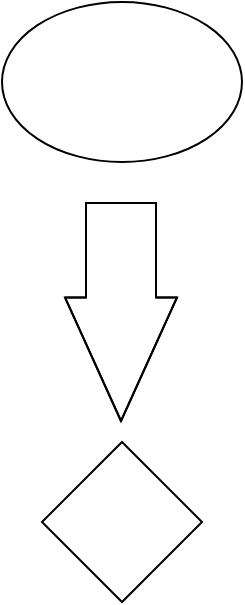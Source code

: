 <mxfile version="24.7.16">
  <diagram name="Página-1" id="dF_1gfTMUh-b7ktBkAjg">
    <mxGraphModel dx="1050" dy="569" grid="1" gridSize="10" guides="1" tooltips="1" connect="1" arrows="1" fold="1" page="1" pageScale="1" pageWidth="827" pageHeight="1169" math="0" shadow="0">
      <root>
        <mxCell id="0" />
        <mxCell id="1" parent="0" />
        <mxCell id="SYozwbhqpHX2PgNL5o8S-1" value="" style="ellipse;whiteSpace=wrap;html=1;" vertex="1" parent="1">
          <mxGeometry x="340" y="60" width="120" height="80" as="geometry" />
        </mxCell>
        <mxCell id="SYozwbhqpHX2PgNL5o8S-2" value="" style="shape=flexArrow;endArrow=classic;html=1;rounded=0;width=35;endSize=20.27;endWidth=20;" edge="1" parent="1">
          <mxGeometry width="50" height="50" relative="1" as="geometry">
            <mxPoint x="399.5" y="160" as="sourcePoint" />
            <mxPoint x="399.5" y="270" as="targetPoint" />
            <Array as="points">
              <mxPoint x="399.5" y="200" />
            </Array>
          </mxGeometry>
        </mxCell>
        <mxCell id="SYozwbhqpHX2PgNL5o8S-3" value="" style="rhombus;whiteSpace=wrap;html=1;" vertex="1" parent="1">
          <mxGeometry x="360" y="280" width="80" height="80" as="geometry" />
        </mxCell>
      </root>
    </mxGraphModel>
  </diagram>
</mxfile>
